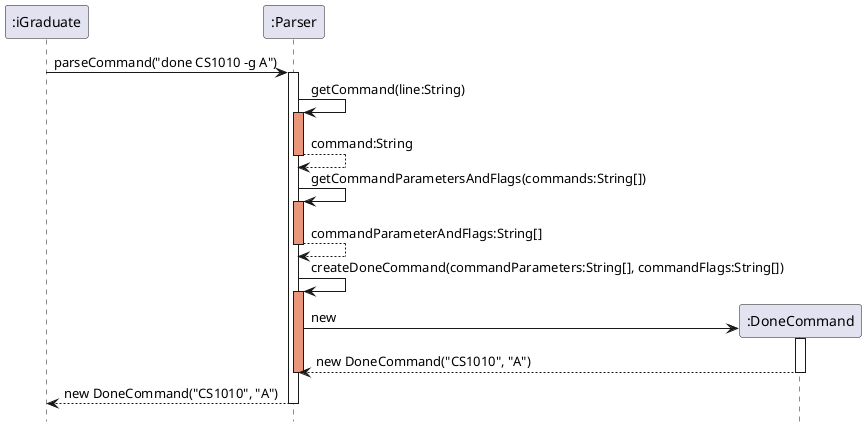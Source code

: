 @startuml
hide footbox

participant ":iGraduate" as iGraduate
participant ":Parser" as Parser
participant ":DoneCommand" as DoneCommand

iGraduate -> Parser: parseCommand("done CS1010 -g A")
activate Parser

Parser -> Parser: getCommand(line:String)
activate Parser #DarkSalmon
return command:String

Parser -> Parser: getCommandParametersAndFlags(commands:String[])
activate Parser #DarkSalmon
return commandParameterAndFlags:String[]

Parser -> Parser: createDoneCommand(commandParameters:String[], commandFlags:String[])
activate Parser #DarkSalmon

create DoneCommand
Parser -> DoneCommand: new
activate DoneCommand
DoneCommand --> Parser: new DoneCommand("CS1010", "A")
deactivate DoneCommand
deactivate Parser
Parser --> iGraduate: new DoneCommand("CS1010", "A")

deactivate Parser

@enduml